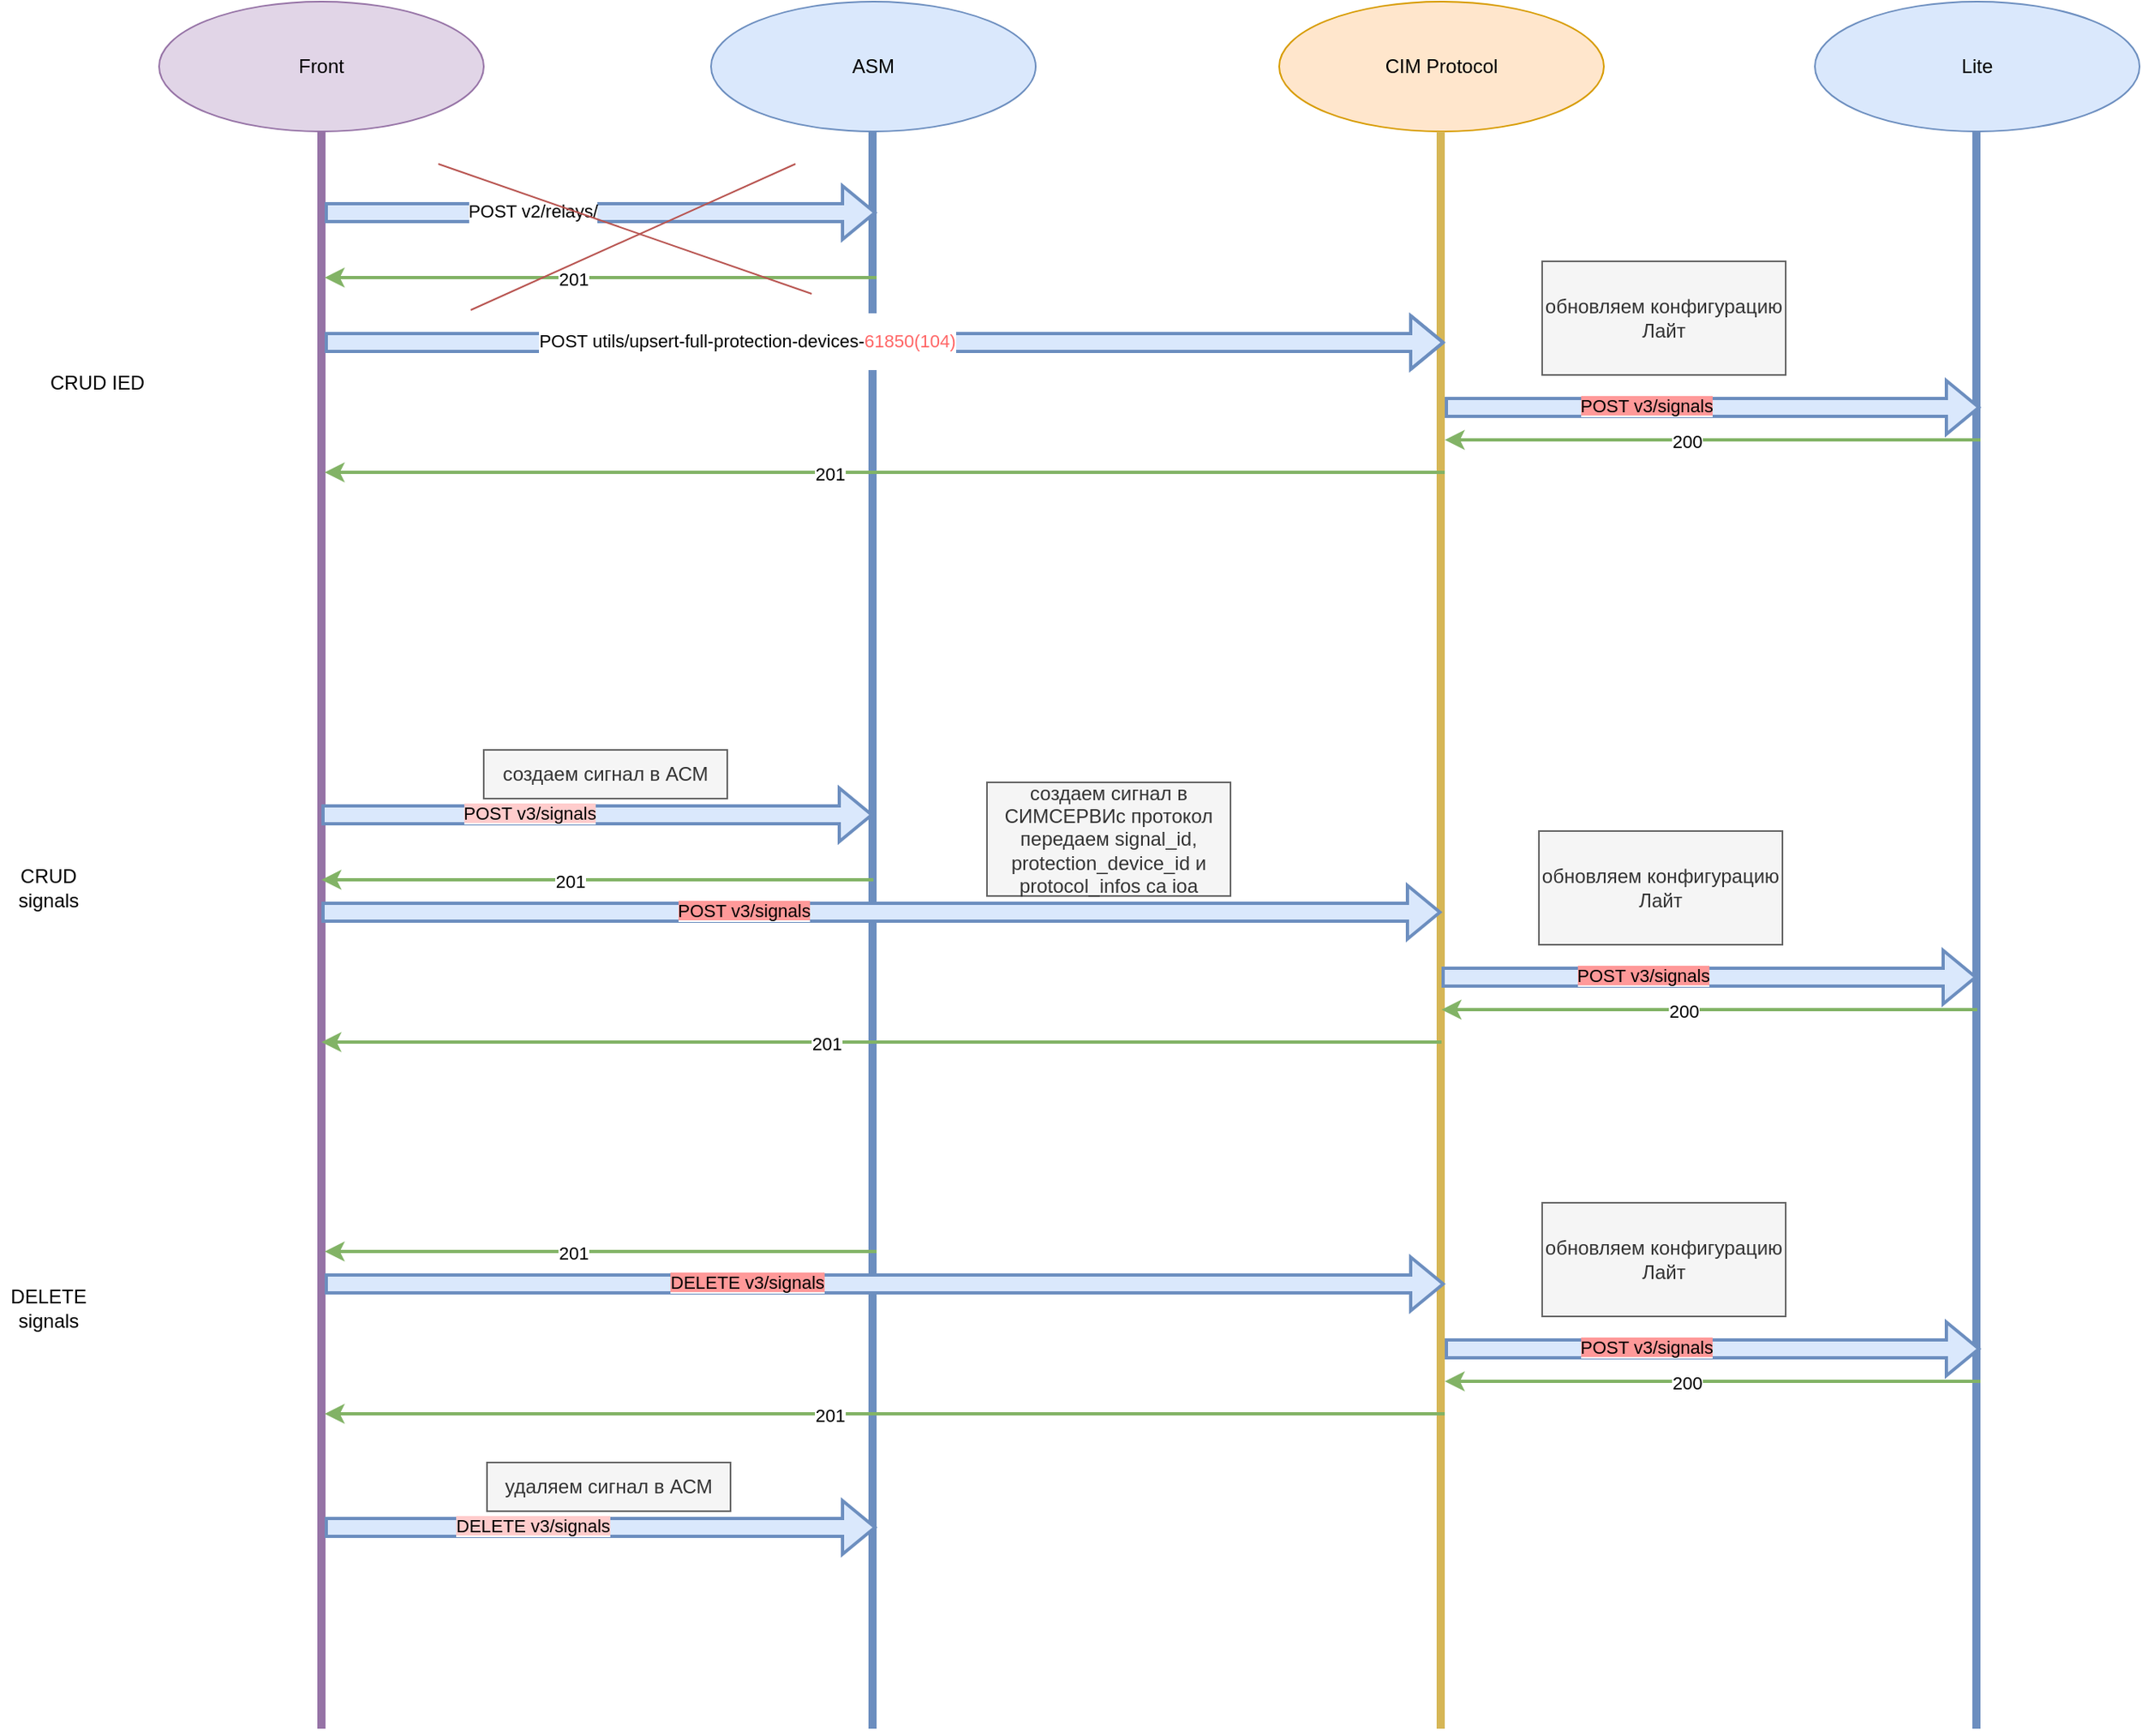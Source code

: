 <mxfile version="27.0.3">
  <diagram name="Страница — 1" id="pSduPPI7A98JrmfjNvow">
    <mxGraphModel dx="2593" dy="1365" grid="1" gridSize="10" guides="1" tooltips="1" connect="1" arrows="1" fold="1" page="1" pageScale="1" pageWidth="827" pageHeight="1169" math="0" shadow="0">
      <root>
        <mxCell id="0" />
        <mxCell id="1" parent="0" />
        <mxCell id="KrBVV4dgy_PtyDn9lM7_-1" value="Lite" style="ellipse;whiteSpace=wrap;html=1;fillColor=#dae8fc;strokeColor=#6c8ebf;" vertex="1" parent="1">
          <mxGeometry x="1268" y="110" width="200" height="80" as="geometry" />
        </mxCell>
        <mxCell id="KrBVV4dgy_PtyDn9lM7_-2" value="CIM Protocol" style="ellipse;whiteSpace=wrap;html=1;fillColor=#ffe6cc;strokeColor=#d79b00;" vertex="1" parent="1">
          <mxGeometry x="938" y="110" width="200" height="80" as="geometry" />
        </mxCell>
        <mxCell id="KrBVV4dgy_PtyDn9lM7_-3" value="ASM" style="ellipse;whiteSpace=wrap;html=1;fillColor=#dae8fc;strokeColor=#6c8ebf;" vertex="1" parent="1">
          <mxGeometry x="588" y="110" width="200" height="80" as="geometry" />
        </mxCell>
        <mxCell id="KrBVV4dgy_PtyDn9lM7_-4" value="Front" style="ellipse;whiteSpace=wrap;html=1;fillColor=#e1d5e7;strokeColor=#9673a6;" vertex="1" parent="1">
          <mxGeometry x="248" y="110" width="200" height="80" as="geometry" />
        </mxCell>
        <mxCell id="KrBVV4dgy_PtyDn9lM7_-5" value="" style="endArrow=none;html=1;rounded=0;entryX=0.5;entryY=1;entryDx=0;entryDy=0;fillColor=#e1d5e7;strokeColor=#9673a6;strokeWidth=5;" edge="1" parent="1" target="KrBVV4dgy_PtyDn9lM7_-4">
          <mxGeometry width="50" height="50" relative="1" as="geometry">
            <mxPoint x="348" y="1174" as="sourcePoint" />
            <mxPoint x="878" y="300" as="targetPoint" />
          </mxGeometry>
        </mxCell>
        <mxCell id="KrBVV4dgy_PtyDn9lM7_-6" value="" style="endArrow=none;html=1;rounded=0;entryX=0.5;entryY=1;entryDx=0;entryDy=0;fillColor=#dae8fc;strokeColor=#6c8ebf;strokeWidth=5;" edge="1" parent="1">
          <mxGeometry width="50" height="50" relative="1" as="geometry">
            <mxPoint x="687.5" y="1174" as="sourcePoint" />
            <mxPoint x="687.5" y="190" as="targetPoint" />
          </mxGeometry>
        </mxCell>
        <mxCell id="KrBVV4dgy_PtyDn9lM7_-7" value="" style="endArrow=none;html=1;rounded=0;entryX=0.5;entryY=1;entryDx=0;entryDy=0;fillColor=#fff2cc;strokeColor=#d6b656;strokeWidth=5;" edge="1" parent="1">
          <mxGeometry width="50" height="50" relative="1" as="geometry">
            <mxPoint x="1037.5" y="1174" as="sourcePoint" />
            <mxPoint x="1037.5" y="190" as="targetPoint" />
          </mxGeometry>
        </mxCell>
        <mxCell id="KrBVV4dgy_PtyDn9lM7_-8" value="" style="endArrow=none;html=1;rounded=0;entryX=0.5;entryY=1;entryDx=0;entryDy=0;fillColor=#dae8fc;strokeColor=#6c8ebf;strokeWidth=5;" edge="1" parent="1">
          <mxGeometry width="50" height="50" relative="1" as="geometry">
            <mxPoint x="1367.5" y="1174" as="sourcePoint" />
            <mxPoint x="1367.5" y="190" as="targetPoint" />
          </mxGeometry>
        </mxCell>
        <mxCell id="KrBVV4dgy_PtyDn9lM7_-9" value="" style="shape=flexArrow;endArrow=classic;html=1;rounded=0;strokeWidth=2;fillColor=#dae8fc;strokeColor=#6c8ebf;" edge="1" parent="1">
          <mxGeometry width="50" height="50" relative="1" as="geometry">
            <mxPoint x="348" y="611" as="sourcePoint" />
            <mxPoint x="688" y="611" as="targetPoint" />
          </mxGeometry>
        </mxCell>
        <mxCell id="KrBVV4dgy_PtyDn9lM7_-10" value="&lt;span style=&quot;background-color: rgb(255, 204, 204);&quot;&gt;POST v3/signals&lt;/span&gt;" style="edgeLabel;html=1;align=center;verticalAlign=middle;resizable=0;points=[];" vertex="1" connectable="0" parent="KrBVV4dgy_PtyDn9lM7_-9">
          <mxGeometry x="-0.247" y="1" relative="1" as="geometry">
            <mxPoint as="offset" />
          </mxGeometry>
        </mxCell>
        <mxCell id="KrBVV4dgy_PtyDn9lM7_-11" value="" style="shape=flexArrow;endArrow=classic;html=1;rounded=0;strokeWidth=2;fillColor=#dae8fc;strokeColor=#6c8ebf;" edge="1" parent="1">
          <mxGeometry width="50" height="50" relative="1" as="geometry">
            <mxPoint x="348" y="671" as="sourcePoint" />
            <mxPoint x="1038" y="671" as="targetPoint" />
          </mxGeometry>
        </mxCell>
        <mxCell id="KrBVV4dgy_PtyDn9lM7_-12" value="&lt;span style=&quot;background-color: rgb(255, 153, 153);&quot;&gt;POST v3/signals&lt;/span&gt;" style="edgeLabel;html=1;align=center;verticalAlign=middle;resizable=0;points=[];" vertex="1" connectable="0" parent="KrBVV4dgy_PtyDn9lM7_-11">
          <mxGeometry x="-0.247" y="1" relative="1" as="geometry">
            <mxPoint as="offset" />
          </mxGeometry>
        </mxCell>
        <mxCell id="KrBVV4dgy_PtyDn9lM7_-13" value="" style="endArrow=classic;html=1;rounded=0;strokeWidth=2;fillColor=#d5e8d4;strokeColor=#82b366;" edge="1" parent="1">
          <mxGeometry width="50" height="50" relative="1" as="geometry">
            <mxPoint x="688" y="651" as="sourcePoint" />
            <mxPoint x="348" y="651" as="targetPoint" />
          </mxGeometry>
        </mxCell>
        <mxCell id="KrBVV4dgy_PtyDn9lM7_-14" value="201" style="edgeLabel;html=1;align=center;verticalAlign=middle;resizable=0;points=[];" vertex="1" connectable="0" parent="KrBVV4dgy_PtyDn9lM7_-13">
          <mxGeometry x="0.1" y="1" relative="1" as="geometry">
            <mxPoint as="offset" />
          </mxGeometry>
        </mxCell>
        <mxCell id="KrBVV4dgy_PtyDn9lM7_-15" value="создаем сигнал в АСМ" style="text;html=1;strokeColor=#666666;fillColor=#f5f5f5;align=center;verticalAlign=middle;whiteSpace=wrap;rounded=0;fontColor=#333333;" vertex="1" parent="1">
          <mxGeometry x="448" y="571" width="150" height="30" as="geometry" />
        </mxCell>
        <mxCell id="KrBVV4dgy_PtyDn9lM7_-16" value="создаем сигнал в СИМСЕРВИс протокол&lt;br&gt;передаем signal_id, protection_device_id и protocol_infos ca ioa" style="text;html=1;strokeColor=#666666;fillColor=#f5f5f5;align=center;verticalAlign=middle;whiteSpace=wrap;rounded=0;fontColor=#333333;" vertex="1" parent="1">
          <mxGeometry x="758" y="591" width="150" height="70" as="geometry" />
        </mxCell>
        <mxCell id="KrBVV4dgy_PtyDn9lM7_-17" value="" style="endArrow=classic;html=1;rounded=0;strokeWidth=2;fillColor=#d5e8d4;strokeColor=#82b366;" edge="1" parent="1">
          <mxGeometry width="50" height="50" relative="1" as="geometry">
            <mxPoint x="1038" y="751" as="sourcePoint" />
            <mxPoint x="348" y="751" as="targetPoint" />
          </mxGeometry>
        </mxCell>
        <mxCell id="KrBVV4dgy_PtyDn9lM7_-18" value="201" style="edgeLabel;html=1;align=center;verticalAlign=middle;resizable=0;points=[];" vertex="1" connectable="0" parent="KrBVV4dgy_PtyDn9lM7_-17">
          <mxGeometry x="0.1" y="1" relative="1" as="geometry">
            <mxPoint as="offset" />
          </mxGeometry>
        </mxCell>
        <mxCell id="KrBVV4dgy_PtyDn9lM7_-19" value="" style="shape=flexArrow;endArrow=classic;html=1;rounded=0;strokeWidth=2;fillColor=#dae8fc;strokeColor=#6c8ebf;" edge="1" parent="1">
          <mxGeometry width="50" height="50" relative="1" as="geometry">
            <mxPoint x="1038" y="711" as="sourcePoint" />
            <mxPoint x="1368" y="711" as="targetPoint" />
          </mxGeometry>
        </mxCell>
        <mxCell id="KrBVV4dgy_PtyDn9lM7_-20" value="&lt;span style=&quot;background-color: rgb(255, 153, 153);&quot;&gt;POST v3/signals&lt;/span&gt;" style="edgeLabel;html=1;align=center;verticalAlign=middle;resizable=0;points=[];" vertex="1" connectable="0" parent="KrBVV4dgy_PtyDn9lM7_-19">
          <mxGeometry x="-0.247" y="1" relative="1" as="geometry">
            <mxPoint as="offset" />
          </mxGeometry>
        </mxCell>
        <mxCell id="KrBVV4dgy_PtyDn9lM7_-21" value="обновляем конфигурацию Лайт" style="text;html=1;strokeColor=#666666;fillColor=#f5f5f5;align=center;verticalAlign=middle;whiteSpace=wrap;rounded=0;fontColor=#333333;" vertex="1" parent="1">
          <mxGeometry x="1098" y="621" width="150" height="70" as="geometry" />
        </mxCell>
        <mxCell id="KrBVV4dgy_PtyDn9lM7_-22" value="" style="endArrow=classic;html=1;rounded=0;strokeWidth=2;fillColor=#d5e8d4;strokeColor=#82b366;" edge="1" parent="1">
          <mxGeometry width="50" height="50" relative="1" as="geometry">
            <mxPoint x="1368" y="731" as="sourcePoint" />
            <mxPoint x="1038" y="731" as="targetPoint" />
          </mxGeometry>
        </mxCell>
        <mxCell id="KrBVV4dgy_PtyDn9lM7_-23" value="200" style="edgeLabel;html=1;align=center;verticalAlign=middle;resizable=0;points=[];" vertex="1" connectable="0" parent="KrBVV4dgy_PtyDn9lM7_-22">
          <mxGeometry x="0.1" y="1" relative="1" as="geometry">
            <mxPoint as="offset" />
          </mxGeometry>
        </mxCell>
        <mxCell id="KrBVV4dgy_PtyDn9lM7_-24" value="" style="shape=flexArrow;endArrow=classic;html=1;rounded=0;strokeWidth=2;fillColor=#dae8fc;strokeColor=#6c8ebf;" edge="1" parent="1">
          <mxGeometry width="50" height="50" relative="1" as="geometry">
            <mxPoint x="350" y="240" as="sourcePoint" />
            <mxPoint x="690" y="240" as="targetPoint" />
          </mxGeometry>
        </mxCell>
        <mxCell id="KrBVV4dgy_PtyDn9lM7_-25" value="&lt;p&gt;POST v2/relays/&lt;/p&gt;" style="edgeLabel;html=1;align=center;verticalAlign=middle;resizable=0;points=[];" vertex="1" connectable="0" parent="KrBVV4dgy_PtyDn9lM7_-24">
          <mxGeometry x="-0.247" y="1" relative="1" as="geometry">
            <mxPoint as="offset" />
          </mxGeometry>
        </mxCell>
        <mxCell id="KrBVV4dgy_PtyDn9lM7_-26" value="" style="endArrow=classic;html=1;rounded=0;strokeWidth=2;fillColor=#d5e8d4;strokeColor=#82b366;" edge="1" parent="1">
          <mxGeometry width="50" height="50" relative="1" as="geometry">
            <mxPoint x="690" y="280" as="sourcePoint" />
            <mxPoint x="350" y="280" as="targetPoint" />
          </mxGeometry>
        </mxCell>
        <mxCell id="KrBVV4dgy_PtyDn9lM7_-27" value="201" style="edgeLabel;html=1;align=center;verticalAlign=middle;resizable=0;points=[];" vertex="1" connectable="0" parent="KrBVV4dgy_PtyDn9lM7_-26">
          <mxGeometry x="0.1" y="1" relative="1" as="geometry">
            <mxPoint as="offset" />
          </mxGeometry>
        </mxCell>
        <mxCell id="KrBVV4dgy_PtyDn9lM7_-28" value="" style="shape=flexArrow;endArrow=classic;html=1;rounded=0;strokeWidth=2;fillColor=#dae8fc;strokeColor=#6c8ebf;" edge="1" parent="1">
          <mxGeometry width="50" height="50" relative="1" as="geometry">
            <mxPoint x="350" y="320" as="sourcePoint" />
            <mxPoint x="1040" y="320" as="targetPoint" />
            <Array as="points">
              <mxPoint x="690" y="320" />
            </Array>
          </mxGeometry>
        </mxCell>
        <mxCell id="KrBVV4dgy_PtyDn9lM7_-29" value="&lt;p&gt;POST utils/upsert-full-protection-devices-&lt;font color=&quot;#ff6666&quot;&gt;61850(104)&lt;/font&gt;&lt;/p&gt;" style="edgeLabel;html=1;align=center;verticalAlign=middle;resizable=0;points=[];" vertex="1" connectable="0" parent="KrBVV4dgy_PtyDn9lM7_-28">
          <mxGeometry x="-0.247" y="1" relative="1" as="geometry">
            <mxPoint as="offset" />
          </mxGeometry>
        </mxCell>
        <mxCell id="KrBVV4dgy_PtyDn9lM7_-30" value="" style="endArrow=classic;html=1;rounded=0;strokeWidth=2;fillColor=#d5e8d4;strokeColor=#82b366;" edge="1" parent="1">
          <mxGeometry width="50" height="50" relative="1" as="geometry">
            <mxPoint x="1040" y="400" as="sourcePoint" />
            <mxPoint x="350" y="400" as="targetPoint" />
          </mxGeometry>
        </mxCell>
        <mxCell id="KrBVV4dgy_PtyDn9lM7_-31" value="201" style="edgeLabel;html=1;align=center;verticalAlign=middle;resizable=0;points=[];" vertex="1" connectable="0" parent="KrBVV4dgy_PtyDn9lM7_-30">
          <mxGeometry x="0.1" y="1" relative="1" as="geometry">
            <mxPoint as="offset" />
          </mxGeometry>
        </mxCell>
        <mxCell id="KrBVV4dgy_PtyDn9lM7_-32" value="" style="shape=flexArrow;endArrow=classic;html=1;rounded=0;strokeWidth=2;fillColor=#dae8fc;strokeColor=#6c8ebf;" edge="1" parent="1">
          <mxGeometry width="50" height="50" relative="1" as="geometry">
            <mxPoint x="1040" y="360" as="sourcePoint" />
            <mxPoint x="1370.0" y="360" as="targetPoint" />
          </mxGeometry>
        </mxCell>
        <mxCell id="KrBVV4dgy_PtyDn9lM7_-33" value="&lt;span style=&quot;background-color: rgb(255, 153, 153);&quot;&gt;POST v3/signals&lt;/span&gt;" style="edgeLabel;html=1;align=center;verticalAlign=middle;resizable=0;points=[];" vertex="1" connectable="0" parent="KrBVV4dgy_PtyDn9lM7_-32">
          <mxGeometry x="-0.247" y="1" relative="1" as="geometry">
            <mxPoint as="offset" />
          </mxGeometry>
        </mxCell>
        <mxCell id="KrBVV4dgy_PtyDn9lM7_-34" value="обновляем конфигурацию Лайт" style="text;html=1;strokeColor=#666666;fillColor=#f5f5f5;align=center;verticalAlign=middle;whiteSpace=wrap;rounded=0;fontColor=#333333;" vertex="1" parent="1">
          <mxGeometry x="1100" y="270" width="150" height="70" as="geometry" />
        </mxCell>
        <mxCell id="KrBVV4dgy_PtyDn9lM7_-35" value="" style="endArrow=classic;html=1;rounded=0;strokeWidth=2;fillColor=#d5e8d4;strokeColor=#82b366;" edge="1" parent="1">
          <mxGeometry width="50" height="50" relative="1" as="geometry">
            <mxPoint x="1370.0" y="380" as="sourcePoint" />
            <mxPoint x="1040" y="380" as="targetPoint" />
          </mxGeometry>
        </mxCell>
        <mxCell id="KrBVV4dgy_PtyDn9lM7_-36" value="200" style="edgeLabel;html=1;align=center;verticalAlign=middle;resizable=0;points=[];" vertex="1" connectable="0" parent="KrBVV4dgy_PtyDn9lM7_-35">
          <mxGeometry x="0.1" y="1" relative="1" as="geometry">
            <mxPoint as="offset" />
          </mxGeometry>
        </mxCell>
        <mxCell id="KrBVV4dgy_PtyDn9lM7_-37" value="CRUD IED" style="text;html=1;strokeColor=none;fillColor=none;align=center;verticalAlign=middle;whiteSpace=wrap;rounded=0;" vertex="1" parent="1">
          <mxGeometry x="180" y="330" width="60" height="30" as="geometry" />
        </mxCell>
        <mxCell id="KrBVV4dgy_PtyDn9lM7_-38" value="CRUD signals" style="text;html=1;strokeColor=none;fillColor=none;align=center;verticalAlign=middle;whiteSpace=wrap;rounded=0;" vertex="1" parent="1">
          <mxGeometry x="150" y="641" width="60" height="30" as="geometry" />
        </mxCell>
        <mxCell id="KrBVV4dgy_PtyDn9lM7_-39" value="" style="endArrow=none;html=1;rounded=0;fillColor=#f8cecc;strokeColor=#b85450;" edge="1" parent="1">
          <mxGeometry width="50" height="50" relative="1" as="geometry">
            <mxPoint x="650" y="290" as="sourcePoint" />
            <mxPoint x="420" y="210" as="targetPoint" />
          </mxGeometry>
        </mxCell>
        <mxCell id="KrBVV4dgy_PtyDn9lM7_-40" value="" style="endArrow=none;html=1;rounded=0;fillColor=#f8cecc;strokeColor=#b85450;" edge="1" parent="1">
          <mxGeometry width="50" height="50" relative="1" as="geometry">
            <mxPoint x="440" y="300" as="sourcePoint" />
            <mxPoint x="640" y="210" as="targetPoint" />
          </mxGeometry>
        </mxCell>
        <mxCell id="KrBVV4dgy_PtyDn9lM7_-41" value="" style="shape=flexArrow;endArrow=classic;html=1;rounded=0;strokeWidth=2;fillColor=#dae8fc;strokeColor=#6c8ebf;" edge="1" parent="1">
          <mxGeometry width="50" height="50" relative="1" as="geometry">
            <mxPoint x="350" y="1050" as="sourcePoint" />
            <mxPoint x="690" y="1050" as="targetPoint" />
          </mxGeometry>
        </mxCell>
        <mxCell id="KrBVV4dgy_PtyDn9lM7_-42" value="&lt;span style=&quot;background-color: rgb(255, 204, 204);&quot;&gt;DELETE v3/signals&lt;/span&gt;" style="edgeLabel;html=1;align=center;verticalAlign=middle;resizable=0;points=[];" vertex="1" connectable="0" parent="KrBVV4dgy_PtyDn9lM7_-41">
          <mxGeometry x="-0.247" y="1" relative="1" as="geometry">
            <mxPoint as="offset" />
          </mxGeometry>
        </mxCell>
        <mxCell id="KrBVV4dgy_PtyDn9lM7_-43" value="" style="shape=flexArrow;endArrow=classic;html=1;rounded=0;strokeWidth=2;fillColor=#dae8fc;strokeColor=#6c8ebf;" edge="1" parent="1">
          <mxGeometry width="50" height="50" relative="1" as="geometry">
            <mxPoint x="350" y="900" as="sourcePoint" />
            <mxPoint x="1040" y="900" as="targetPoint" />
          </mxGeometry>
        </mxCell>
        <mxCell id="KrBVV4dgy_PtyDn9lM7_-44" value="&lt;span style=&quot;background-color: rgb(255, 153, 153);&quot;&gt;DELETE v3/signals&lt;/span&gt;" style="edgeLabel;html=1;align=center;verticalAlign=middle;resizable=0;points=[];" vertex="1" connectable="0" parent="KrBVV4dgy_PtyDn9lM7_-43">
          <mxGeometry x="-0.247" y="1" relative="1" as="geometry">
            <mxPoint as="offset" />
          </mxGeometry>
        </mxCell>
        <mxCell id="KrBVV4dgy_PtyDn9lM7_-45" value="" style="endArrow=classic;html=1;rounded=0;strokeWidth=2;fillColor=#d5e8d4;strokeColor=#82b366;" edge="1" parent="1">
          <mxGeometry width="50" height="50" relative="1" as="geometry">
            <mxPoint x="690" y="880" as="sourcePoint" />
            <mxPoint x="350" y="880" as="targetPoint" />
          </mxGeometry>
        </mxCell>
        <mxCell id="KrBVV4dgy_PtyDn9lM7_-46" value="201" style="edgeLabel;html=1;align=center;verticalAlign=middle;resizable=0;points=[];" vertex="1" connectable="0" parent="KrBVV4dgy_PtyDn9lM7_-45">
          <mxGeometry x="0.1" y="1" relative="1" as="geometry">
            <mxPoint as="offset" />
          </mxGeometry>
        </mxCell>
        <mxCell id="KrBVV4dgy_PtyDn9lM7_-47" value="удаляем сигнал в АСМ" style="text;html=1;strokeColor=#666666;fillColor=#f5f5f5;align=center;verticalAlign=middle;whiteSpace=wrap;rounded=0;fontColor=#333333;" vertex="1" parent="1">
          <mxGeometry x="450" y="1010" width="150" height="30" as="geometry" />
        </mxCell>
        <mxCell id="KrBVV4dgy_PtyDn9lM7_-48" value="" style="endArrow=classic;html=1;rounded=0;strokeWidth=2;fillColor=#d5e8d4;strokeColor=#82b366;" edge="1" parent="1">
          <mxGeometry width="50" height="50" relative="1" as="geometry">
            <mxPoint x="1040" y="980" as="sourcePoint" />
            <mxPoint x="350" y="980" as="targetPoint" />
          </mxGeometry>
        </mxCell>
        <mxCell id="KrBVV4dgy_PtyDn9lM7_-49" value="201" style="edgeLabel;html=1;align=center;verticalAlign=middle;resizable=0;points=[];" vertex="1" connectable="0" parent="KrBVV4dgy_PtyDn9lM7_-48">
          <mxGeometry x="0.1" y="1" relative="1" as="geometry">
            <mxPoint as="offset" />
          </mxGeometry>
        </mxCell>
        <mxCell id="KrBVV4dgy_PtyDn9lM7_-50" value="" style="shape=flexArrow;endArrow=classic;html=1;rounded=0;strokeWidth=2;fillColor=#dae8fc;strokeColor=#6c8ebf;" edge="1" parent="1">
          <mxGeometry width="50" height="50" relative="1" as="geometry">
            <mxPoint x="1040" y="940" as="sourcePoint" />
            <mxPoint x="1370.0" y="940" as="targetPoint" />
          </mxGeometry>
        </mxCell>
        <mxCell id="KrBVV4dgy_PtyDn9lM7_-51" value="&lt;span style=&quot;background-color: rgb(255, 153, 153);&quot;&gt;POST v3/signals&lt;/span&gt;" style="edgeLabel;html=1;align=center;verticalAlign=middle;resizable=0;points=[];" vertex="1" connectable="0" parent="KrBVV4dgy_PtyDn9lM7_-50">
          <mxGeometry x="-0.247" y="1" relative="1" as="geometry">
            <mxPoint as="offset" />
          </mxGeometry>
        </mxCell>
        <mxCell id="KrBVV4dgy_PtyDn9lM7_-52" value="обновляем конфигурацию Лайт" style="text;html=1;strokeColor=#666666;fillColor=#f5f5f5;align=center;verticalAlign=middle;whiteSpace=wrap;rounded=0;fontColor=#333333;" vertex="1" parent="1">
          <mxGeometry x="1100" y="850" width="150" height="70" as="geometry" />
        </mxCell>
        <mxCell id="KrBVV4dgy_PtyDn9lM7_-53" value="" style="endArrow=classic;html=1;rounded=0;strokeWidth=2;fillColor=#d5e8d4;strokeColor=#82b366;" edge="1" parent="1">
          <mxGeometry width="50" height="50" relative="1" as="geometry">
            <mxPoint x="1370.0" y="960" as="sourcePoint" />
            <mxPoint x="1040" y="960" as="targetPoint" />
          </mxGeometry>
        </mxCell>
        <mxCell id="KrBVV4dgy_PtyDn9lM7_-54" value="200" style="edgeLabel;html=1;align=center;verticalAlign=middle;resizable=0;points=[];" vertex="1" connectable="0" parent="KrBVV4dgy_PtyDn9lM7_-53">
          <mxGeometry x="0.1" y="1" relative="1" as="geometry">
            <mxPoint as="offset" />
          </mxGeometry>
        </mxCell>
        <mxCell id="KrBVV4dgy_PtyDn9lM7_-55" value="DELETE signals" style="text;html=1;strokeColor=none;fillColor=none;align=center;verticalAlign=middle;whiteSpace=wrap;rounded=0;" vertex="1" parent="1">
          <mxGeometry x="150" y="900" width="60" height="30" as="geometry" />
        </mxCell>
      </root>
    </mxGraphModel>
  </diagram>
</mxfile>
